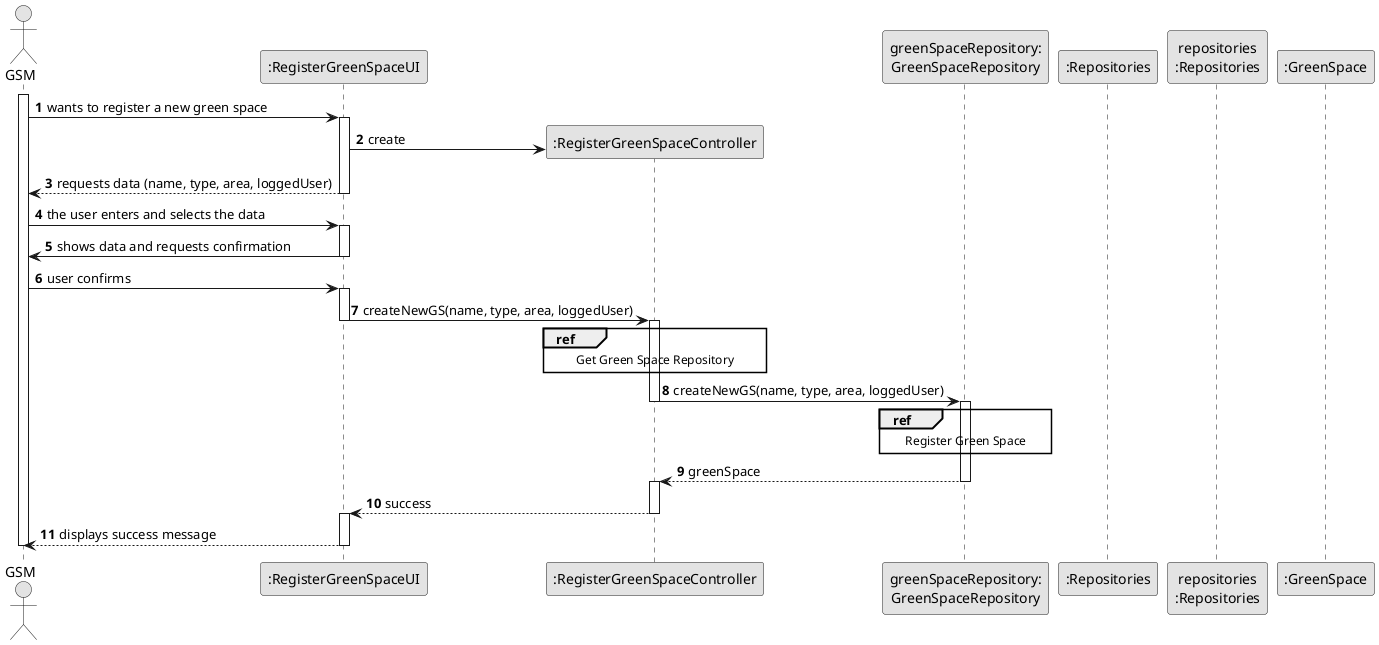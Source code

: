 
@startuml
skinparam monochrome true
skinparam packageStyle rectangle
skinparam shadowing false

'title System Sequence Diagram (SSD) - US020

autonumber

actor "GSM" as GSM
participant ":RegisterGreenSpaceUI" as UI
participant ":RegisterGreenSpaceController" as CTRL
participant "greenSpaceRepository:\nGreenSpaceRepository" as gsrepo
participant ":Repositories" as RepositorySingleton
participant "repositories\n:Repositories" as PLAT
participant ":GreenSpace" as GS

activate GSM

    GSM -> UI : wants to register a new green space
    activate UI

        UI -> CTRL** : create

        UI --> GSM : requests data (name, type, area, loggedUser)
        deactivate UI
GSM -> UI : the user enters and selects the data
activate UI
UI-> GSM : shows data and requests confirmation
deactivate UI
GSM -> UI: user confirms
activate UI
UI -> CTRL : createNewGS(name, type, area, loggedUser)
deactivate UI
activate CTRL
ref over CTRL
Get Green Space Repository
end ref
CTRL -> gsrepo : createNewGS(name, type, area, loggedUser)
deactivate CTRL
activate gsrepo
ref over gsrepo
Register Green Space
end ref
gsrepo --> CTRL : greenSpace
deactivate gsrepo
activate CTRL
CTRL --> UI : success
deactivate CTRL
activate UI
UI-->GSM:displays success message
deactivate UI
deactivate GSM

@enduml
